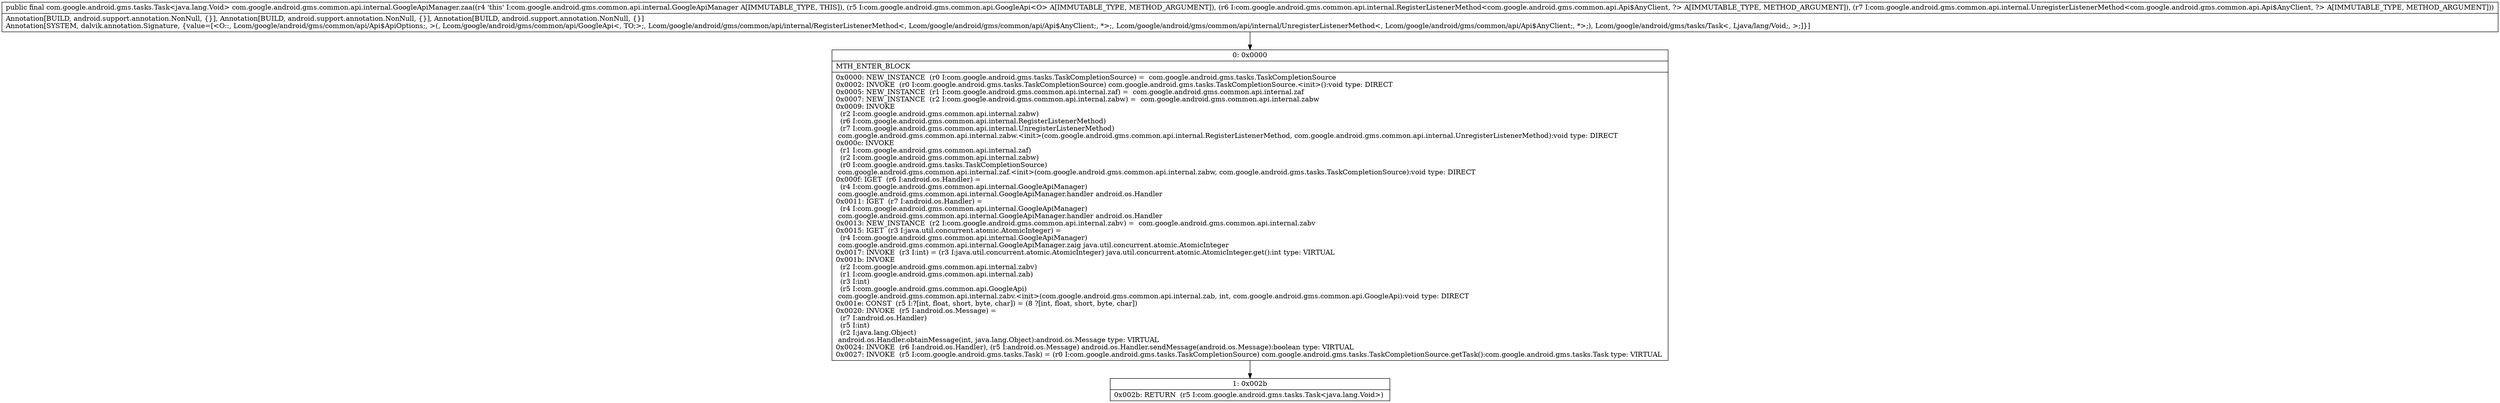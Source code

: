 digraph "CFG forcom.google.android.gms.common.api.internal.GoogleApiManager.zaa(Lcom\/google\/android\/gms\/common\/api\/GoogleApi;Lcom\/google\/android\/gms\/common\/api\/internal\/RegisterListenerMethod;Lcom\/google\/android\/gms\/common\/api\/internal\/UnregisterListenerMethod;)Lcom\/google\/android\/gms\/tasks\/Task;" {
Node_0 [shape=record,label="{0\:\ 0x0000|MTH_ENTER_BLOCK\l|0x0000: NEW_INSTANCE  (r0 I:com.google.android.gms.tasks.TaskCompletionSource) =  com.google.android.gms.tasks.TaskCompletionSource \l0x0002: INVOKE  (r0 I:com.google.android.gms.tasks.TaskCompletionSource) com.google.android.gms.tasks.TaskCompletionSource.\<init\>():void type: DIRECT \l0x0005: NEW_INSTANCE  (r1 I:com.google.android.gms.common.api.internal.zaf) =  com.google.android.gms.common.api.internal.zaf \l0x0007: NEW_INSTANCE  (r2 I:com.google.android.gms.common.api.internal.zabw) =  com.google.android.gms.common.api.internal.zabw \l0x0009: INVOKE  \l  (r2 I:com.google.android.gms.common.api.internal.zabw)\l  (r6 I:com.google.android.gms.common.api.internal.RegisterListenerMethod)\l  (r7 I:com.google.android.gms.common.api.internal.UnregisterListenerMethod)\l com.google.android.gms.common.api.internal.zabw.\<init\>(com.google.android.gms.common.api.internal.RegisterListenerMethod, com.google.android.gms.common.api.internal.UnregisterListenerMethod):void type: DIRECT \l0x000c: INVOKE  \l  (r1 I:com.google.android.gms.common.api.internal.zaf)\l  (r2 I:com.google.android.gms.common.api.internal.zabw)\l  (r0 I:com.google.android.gms.tasks.TaskCompletionSource)\l com.google.android.gms.common.api.internal.zaf.\<init\>(com.google.android.gms.common.api.internal.zabw, com.google.android.gms.tasks.TaskCompletionSource):void type: DIRECT \l0x000f: IGET  (r6 I:android.os.Handler) = \l  (r4 I:com.google.android.gms.common.api.internal.GoogleApiManager)\l com.google.android.gms.common.api.internal.GoogleApiManager.handler android.os.Handler \l0x0011: IGET  (r7 I:android.os.Handler) = \l  (r4 I:com.google.android.gms.common.api.internal.GoogleApiManager)\l com.google.android.gms.common.api.internal.GoogleApiManager.handler android.os.Handler \l0x0013: NEW_INSTANCE  (r2 I:com.google.android.gms.common.api.internal.zabv) =  com.google.android.gms.common.api.internal.zabv \l0x0015: IGET  (r3 I:java.util.concurrent.atomic.AtomicInteger) = \l  (r4 I:com.google.android.gms.common.api.internal.GoogleApiManager)\l com.google.android.gms.common.api.internal.GoogleApiManager.zaig java.util.concurrent.atomic.AtomicInteger \l0x0017: INVOKE  (r3 I:int) = (r3 I:java.util.concurrent.atomic.AtomicInteger) java.util.concurrent.atomic.AtomicInteger.get():int type: VIRTUAL \l0x001b: INVOKE  \l  (r2 I:com.google.android.gms.common.api.internal.zabv)\l  (r1 I:com.google.android.gms.common.api.internal.zab)\l  (r3 I:int)\l  (r5 I:com.google.android.gms.common.api.GoogleApi)\l com.google.android.gms.common.api.internal.zabv.\<init\>(com.google.android.gms.common.api.internal.zab, int, com.google.android.gms.common.api.GoogleApi):void type: DIRECT \l0x001e: CONST  (r5 I:?[int, float, short, byte, char]) = (8 ?[int, float, short, byte, char]) \l0x0020: INVOKE  (r5 I:android.os.Message) = \l  (r7 I:android.os.Handler)\l  (r5 I:int)\l  (r2 I:java.lang.Object)\l android.os.Handler.obtainMessage(int, java.lang.Object):android.os.Message type: VIRTUAL \l0x0024: INVOKE  (r6 I:android.os.Handler), (r5 I:android.os.Message) android.os.Handler.sendMessage(android.os.Message):boolean type: VIRTUAL \l0x0027: INVOKE  (r5 I:com.google.android.gms.tasks.Task) = (r0 I:com.google.android.gms.tasks.TaskCompletionSource) com.google.android.gms.tasks.TaskCompletionSource.getTask():com.google.android.gms.tasks.Task type: VIRTUAL \l}"];
Node_1 [shape=record,label="{1\:\ 0x002b|0x002b: RETURN  (r5 I:com.google.android.gms.tasks.Task\<java.lang.Void\>) \l}"];
MethodNode[shape=record,label="{public final com.google.android.gms.tasks.Task\<java.lang.Void\> com.google.android.gms.common.api.internal.GoogleApiManager.zaa((r4 'this' I:com.google.android.gms.common.api.internal.GoogleApiManager A[IMMUTABLE_TYPE, THIS]), (r5 I:com.google.android.gms.common.api.GoogleApi\<O\> A[IMMUTABLE_TYPE, METHOD_ARGUMENT]), (r6 I:com.google.android.gms.common.api.internal.RegisterListenerMethod\<com.google.android.gms.common.api.Api$AnyClient, ?\> A[IMMUTABLE_TYPE, METHOD_ARGUMENT]), (r7 I:com.google.android.gms.common.api.internal.UnregisterListenerMethod\<com.google.android.gms.common.api.Api$AnyClient, ?\> A[IMMUTABLE_TYPE, METHOD_ARGUMENT]))  | Annotation[BUILD, android.support.annotation.NonNull, \{\}], Annotation[BUILD, android.support.annotation.NonNull, \{\}], Annotation[BUILD, android.support.annotation.NonNull, \{\}]\lAnnotation[SYSTEM, dalvik.annotation.Signature, \{value=[\<O::, Lcom\/google\/android\/gms\/common\/api\/Api$ApiOptions;, \>(, Lcom\/google\/android\/gms\/common\/api\/GoogleApi\<, TO;\>;, Lcom\/google\/android\/gms\/common\/api\/internal\/RegisterListenerMethod\<, Lcom\/google\/android\/gms\/common\/api\/Api$AnyClient;, *\>;, Lcom\/google\/android\/gms\/common\/api\/internal\/UnregisterListenerMethod\<, Lcom\/google\/android\/gms\/common\/api\/Api$AnyClient;, *\>;), Lcom\/google\/android\/gms\/tasks\/Task\<, Ljava\/lang\/Void;, \>;]\}]\l}"];
MethodNode -> Node_0;
Node_0 -> Node_1;
}

